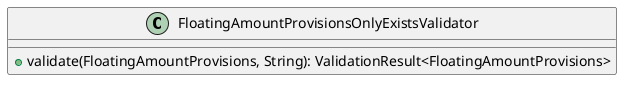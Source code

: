 @startuml

    class FloatingAmountProvisionsOnlyExistsValidator [[FloatingAmountProvisionsOnlyExistsValidator.html]] {
        +validate(FloatingAmountProvisions, String): ValidationResult<FloatingAmountProvisions>
    }

@enduml
